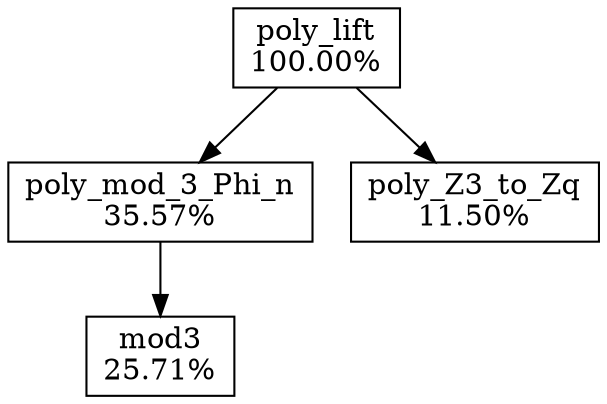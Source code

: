 digraph G {
  {
    node [shape=box]
    poly_lift[label="poly_lift\n100.00%"]
    poly_mod_3_Phi_n[label="poly_mod_3_Phi_n\n35.57%"]
    poly_Z3_to_Zq[label="poly_Z3_to_Zq\n11.50%"]
    mod3[label="mod3\n25.71%"]
  }
  poly_lift -> poly_mod_3_Phi_n
  poly_lift -> poly_Z3_to_Zq
  poly_mod_3_Phi_n -> mod3
}
